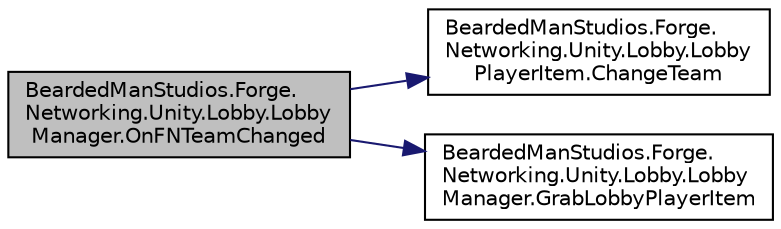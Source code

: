 digraph "BeardedManStudios.Forge.Networking.Unity.Lobby.LobbyManager.OnFNTeamChanged"
{
 // LATEX_PDF_SIZE
  edge [fontname="Helvetica",fontsize="10",labelfontname="Helvetica",labelfontsize="10"];
  node [fontname="Helvetica",fontsize="10",shape=record];
  rankdir="LR";
  Node120 [label="BeardedManStudios.Forge.\lNetworking.Unity.Lobby.Lobby\lManager.OnFNTeamChanged",height=0.2,width=0.4,color="black", fillcolor="grey75", style="filled", fontcolor="black",tooltip=" "];
  Node120 -> Node121 [color="midnightblue",fontsize="10",style="solid",fontname="Helvetica"];
  Node121 [label="BeardedManStudios.Forge.\lNetworking.Unity.Lobby.Lobby\lPlayerItem.ChangeTeam",height=0.2,width=0.4,color="black", fillcolor="white", style="filled",URL="$class_bearded_man_studios_1_1_forge_1_1_networking_1_1_unity_1_1_lobby_1_1_lobby_player_item.html#a794773569a51e5e80578cd79f498b96d",tooltip=" "];
  Node120 -> Node122 [color="midnightblue",fontsize="10",style="solid",fontname="Helvetica"];
  Node122 [label="BeardedManStudios.Forge.\lNetworking.Unity.Lobby.Lobby\lManager.GrabLobbyPlayerItem",height=0.2,width=0.4,color="black", fillcolor="white", style="filled",URL="$class_bearded_man_studios_1_1_forge_1_1_networking_1_1_unity_1_1_lobby_1_1_lobby_manager.html#a2926f9c419dc243610b8e1c097226ce1",tooltip=" "];
}
